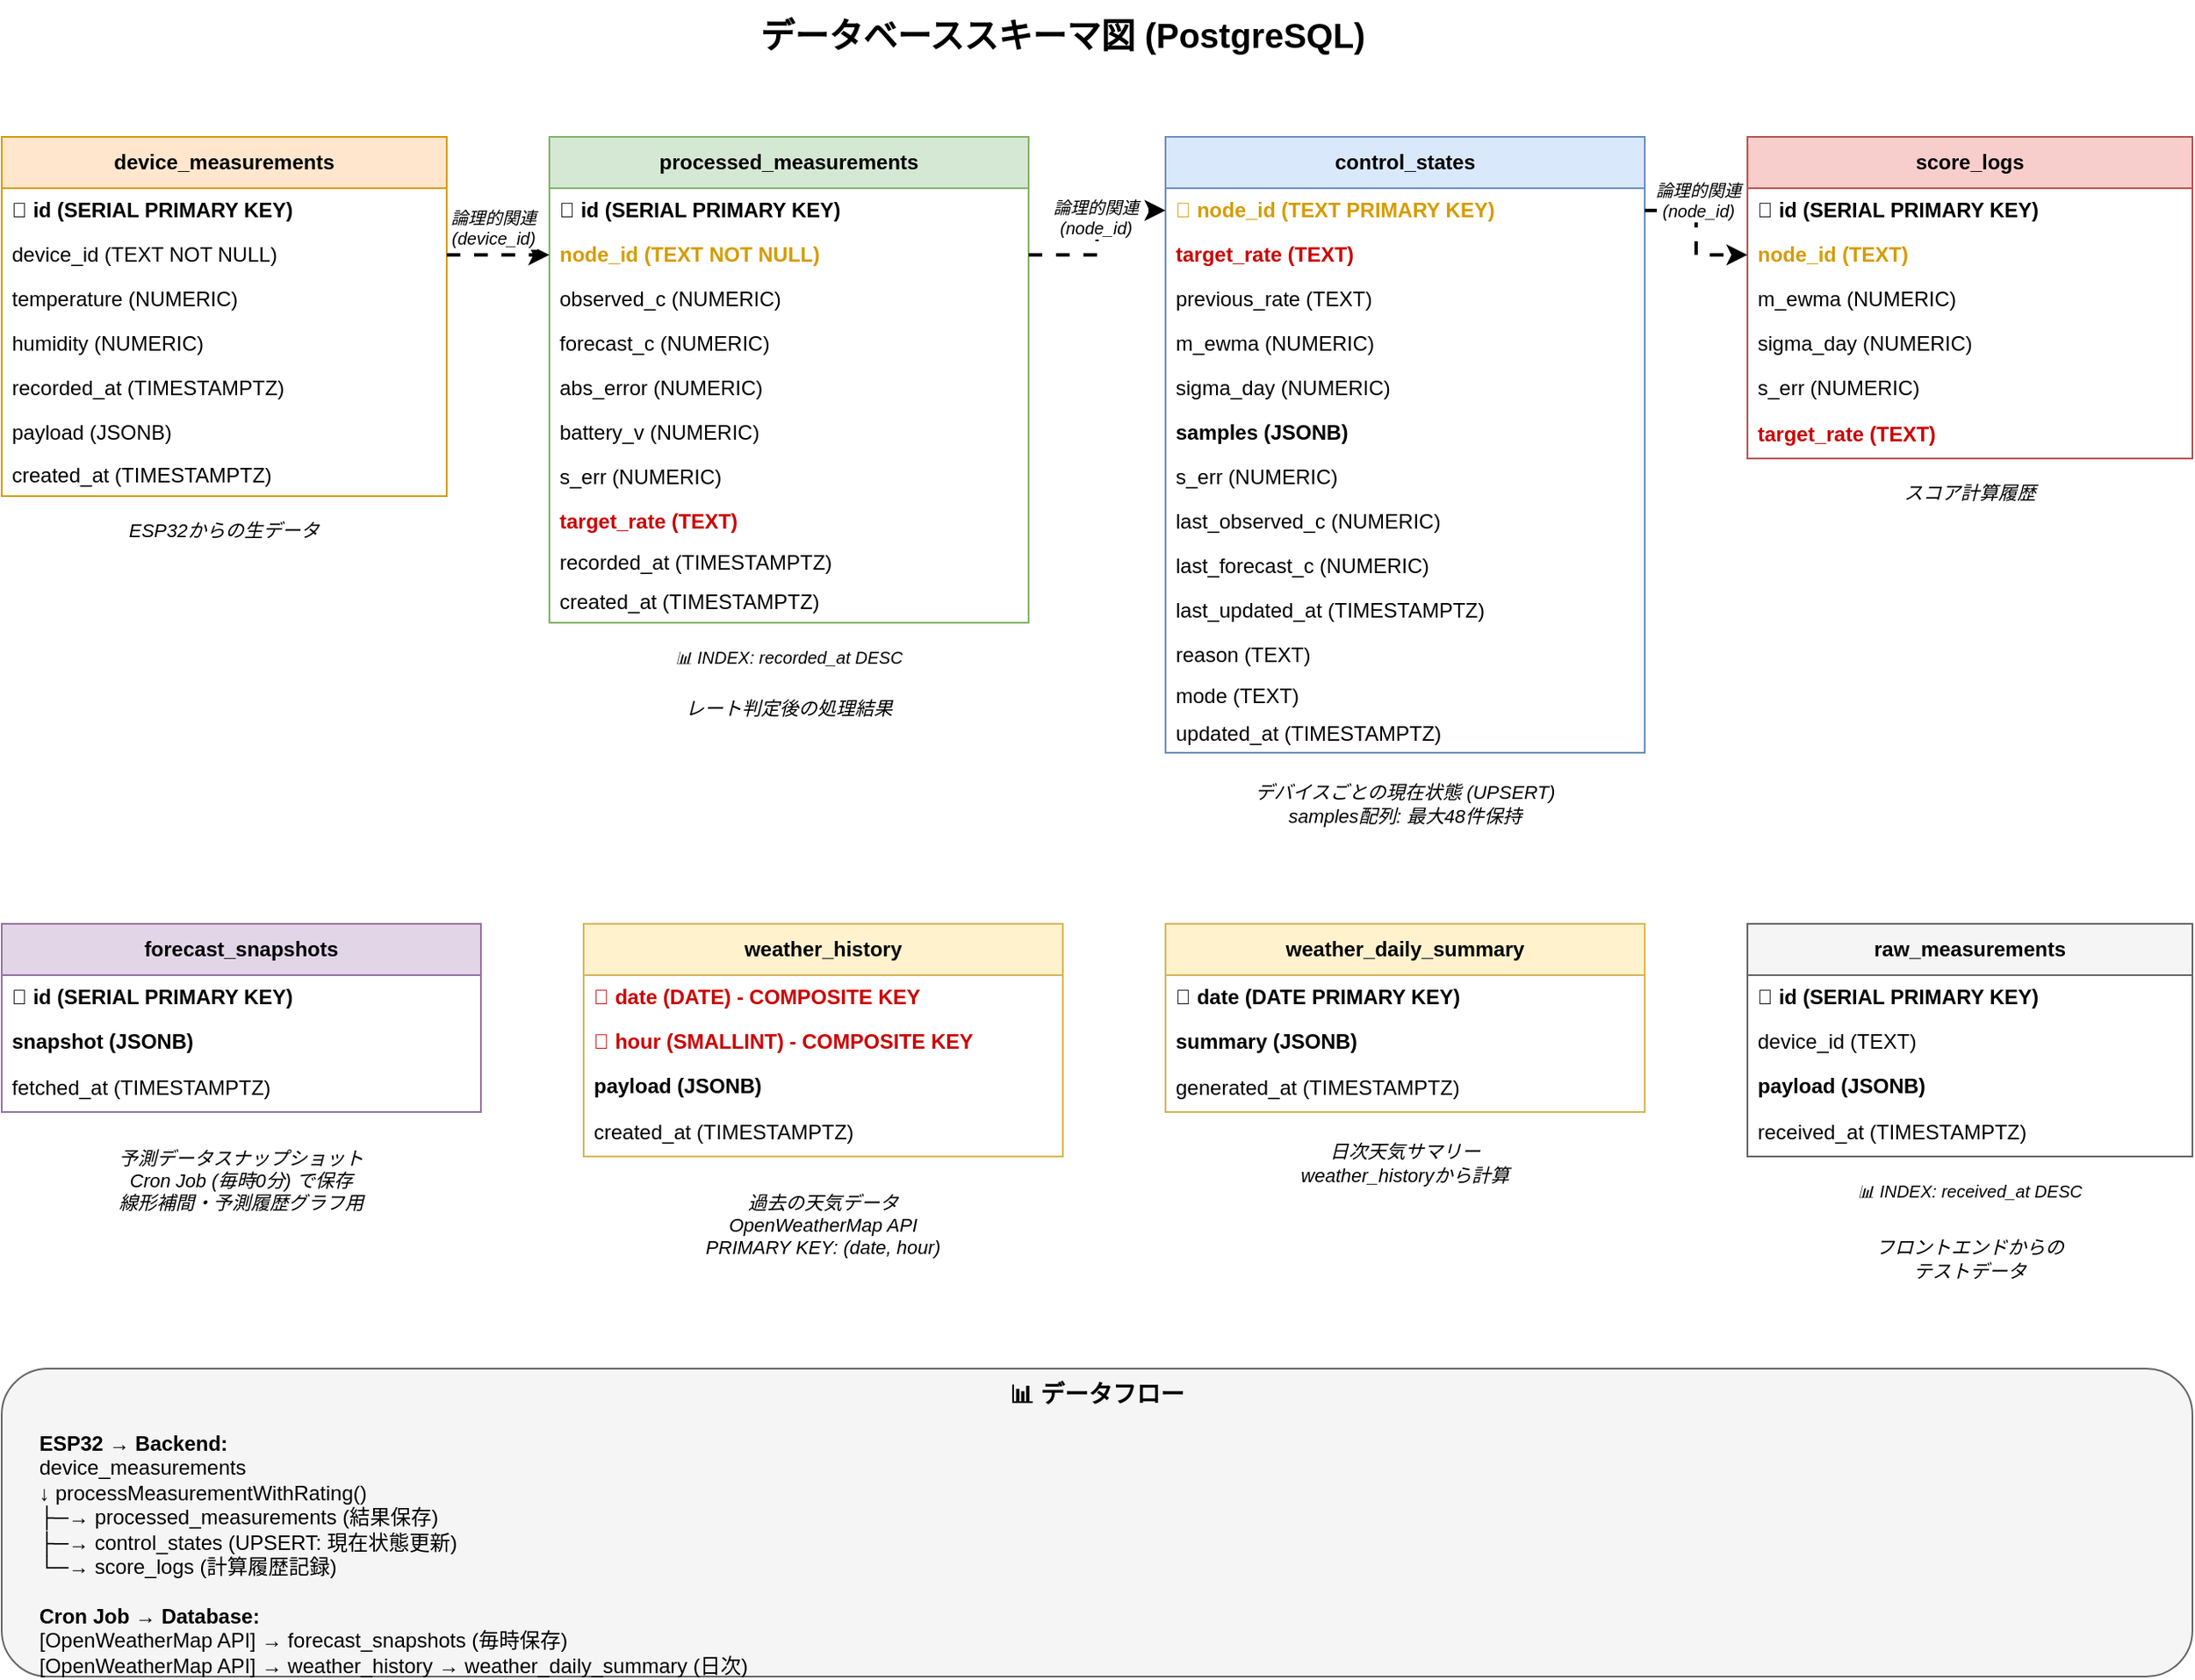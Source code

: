 <mxfile version="24.0.0">
  <diagram name="Database Schema" id="database-schema">
    <mxGraphModel dx="1422" dy="1400" grid="1" gridSize="10" guides="1" tooltips="1" connect="1" arrows="1" fold="1" page="1" pageScale="1" pageWidth="1400" pageHeight="1200">
      <root>
        <mxCell id="0"/>
        <mxCell id="1" parent="0"/>

        <!-- Title -->
        <mxCell id="title" value="データベーススキーマ図 (PostgreSQL)" style="text;html=1;strokeColor=none;fillColor=none;align=center;verticalAlign=middle;whiteSpace=wrap;rounded=0;fontSize=20;fontStyle=1" vertex="1" parent="1">
          <mxGeometry x="450" y="20" width="500" height="40" as="geometry"/>
        </mxCell>

        <!-- device_measurements -->
        <mxCell id="table1" value="&lt;b&gt;device_measurements&lt;/b&gt;" style="swimlane;fontStyle=1;childLayout=stackLayout;horizontal=1;startSize=30;horizontalStack=0;resizeParent=1;resizeParentMax=0;resizeLast=0;collapsible=1;marginBottom=0;whiteSpace=wrap;html=1;fillColor=#ffe6cc;strokeColor=#d79b00;" vertex="1" parent="1">
          <mxGeometry x="80" y="100" width="260" height="210" as="geometry"/>
        </mxCell>
        <mxCell id="table1-col1" value="🔑 id (SERIAL PRIMARY KEY)" style="text;strokeColor=none;fillColor=none;align=left;verticalAlign=middle;spacingLeft=4;spacingRight=4;overflow=hidden;points=[[0,0.5],[1,0.5]];portConstraint=eastwest;rotatable=0;whiteSpace=wrap;html=1;fontStyle=1" vertex="1" parent="table1">
          <mxGeometry y="30" width="260" height="26" as="geometry"/>
        </mxCell>
        <mxCell id="table1-col2" value="device_id (TEXT NOT NULL)" style="text;strokeColor=none;fillColor=none;align=left;verticalAlign=middle;spacingLeft=4;spacingRight=4;overflow=hidden;points=[[0,0.5],[1,0.5]];portConstraint=eastwest;rotatable=0;whiteSpace=wrap;html=1;" vertex="1" parent="table1">
          <mxGeometry y="56" width="260" height="26" as="geometry"/>
        </mxCell>
        <mxCell id="table1-col3" value="temperature (NUMERIC)" style="text;strokeColor=none;fillColor=none;align=left;verticalAlign=middle;spacingLeft=4;spacingRight=4;overflow=hidden;points=[[0,0.5],[1,0.5]];portConstraint=eastwest;rotatable=0;whiteSpace=wrap;html=1;" vertex="1" parent="table1">
          <mxGeometry y="82" width="260" height="26" as="geometry"/>
        </mxCell>
        <mxCell id="table1-col4" value="humidity (NUMERIC)" style="text;strokeColor=none;fillColor=none;align=left;verticalAlign=middle;spacingLeft=4;spacingRight=4;overflow=hidden;points=[[0,0.5],[1,0.5]];portConstraint=eastwest;rotatable=0;whiteSpace=wrap;html=1;" vertex="1" parent="table1">
          <mxGeometry y="108" width="260" height="26" as="geometry"/>
        </mxCell>
        <mxCell id="table1-col5" value="recorded_at (TIMESTAMPTZ)" style="text;strokeColor=none;fillColor=none;align=left;verticalAlign=middle;spacingLeft=4;spacingRight=4;overflow=hidden;points=[[0,0.5],[1,0.5]];portConstraint=eastwest;rotatable=0;whiteSpace=wrap;html=1;" vertex="1" parent="table1">
          <mxGeometry y="134" width="260" height="26" as="geometry"/>
        </mxCell>
        <mxCell id="table1-col6" value="payload (JSONB)" style="text;strokeColor=none;fillColor=none;align=left;verticalAlign=middle;spacingLeft=4;spacingRight=4;overflow=hidden;points=[[0,0.5],[1,0.5]];portConstraint=eastwest;rotatable=0;whiteSpace=wrap;html=1;" vertex="1" parent="table1">
          <mxGeometry y="160" width="260" height="26" as="geometry"/>
        </mxCell>
        <mxCell id="table1-col7" value="created_at (TIMESTAMPTZ)" style="text;strokeColor=none;fillColor=none;align=left;verticalAlign=middle;spacingLeft=4;spacingRight=4;overflow=hidden;points=[[0,0.5],[1,0.5]];portConstraint=eastwest;rotatable=0;whiteSpace=wrap;html=1;" vertex="1" parent="table1">
          <mxGeometry y="186" width="260" height="24" as="geometry"/>
        </mxCell>
        <mxCell id="table1-note" value="ESP32からの生データ" style="text;html=1;strokeColor=none;fillColor=none;align=center;verticalAlign=middle;whiteSpace=wrap;rounded=0;fontSize=11;fontStyle=2" vertex="1" parent="1">
          <mxGeometry x="130" y="320" width="160" height="20" as="geometry"/>
        </mxCell>

        <!-- processed_measurements -->
        <mxCell id="table2" value="&lt;b&gt;processed_measurements&lt;/b&gt;" style="swimlane;fontStyle=1;childLayout=stackLayout;horizontal=1;startSize=30;horizontalStack=0;resizeParent=1;resizeParentMax=0;resizeLast=0;collapsible=1;marginBottom=0;whiteSpace=wrap;html=1;fillColor=#d5e8d4;strokeColor=#82b366;" vertex="1" parent="1">
          <mxGeometry x="400" y="100" width="280" height="284" as="geometry"/>
        </mxCell>
        <mxCell id="table2-col1" value="🔑 id (SERIAL PRIMARY KEY)" style="text;strokeColor=none;fillColor=none;align=left;verticalAlign=middle;spacingLeft=4;spacingRight=4;overflow=hidden;points=[[0,0.5],[1,0.5]];portConstraint=eastwest;rotatable=0;whiteSpace=wrap;html=1;fontStyle=1" vertex="1" parent="table2">
          <mxGeometry y="30" width="280" height="26" as="geometry"/>
        </mxCell>
        <mxCell id="table2-col2" value="node_id (TEXT NOT NULL)" style="text;strokeColor=none;fillColor=none;align=left;verticalAlign=middle;spacingLeft=4;spacingRight=4;overflow=hidden;points=[[0,0.5],[1,0.5]];portConstraint=eastwest;rotatable=0;whiteSpace=wrap;html=1;fontColor=#d79b00;fontStyle=1" vertex="1" parent="table2">
          <mxGeometry y="56" width="280" height="26" as="geometry"/>
        </mxCell>
        <mxCell id="table2-col3" value="observed_c (NUMERIC)" style="text;strokeColor=none;fillColor=none;align=left;verticalAlign=middle;spacingLeft=4;spacingRight=4;overflow=hidden;points=[[0,0.5],[1,0.5]];portConstraint=eastwest;rotatable=0;whiteSpace=wrap;html=1;" vertex="1" parent="table2">
          <mxGeometry y="82" width="280" height="26" as="geometry"/>
        </mxCell>
        <mxCell id="table2-col4" value="forecast_c (NUMERIC)" style="text;strokeColor=none;fillColor=none;align=left;verticalAlign=middle;spacingLeft=4;spacingRight=4;overflow=hidden;points=[[0,0.5],[1,0.5]];portConstraint=eastwest;rotatable=0;whiteSpace=wrap;html=1;" vertex="1" parent="table2">
          <mxGeometry y="108" width="280" height="26" as="geometry"/>
        </mxCell>
        <mxCell id="table2-col5" value="abs_error (NUMERIC)" style="text;strokeColor=none;fillColor=none;align=left;verticalAlign=middle;spacingLeft=4;spacingRight=4;overflow=hidden;points=[[0,0.5],[1,0.5]];portConstraint=eastwest;rotatable=0;whiteSpace=wrap;html=1;" vertex="1" parent="table2">
          <mxGeometry y="134" width="280" height="26" as="geometry"/>
        </mxCell>
        <mxCell id="table2-col6" value="battery_v (NUMERIC)" style="text;strokeColor=none;fillColor=none;align=left;verticalAlign=middle;spacingLeft=4;spacingRight=4;overflow=hidden;points=[[0,0.5],[1,0.5]];portConstraint=eastwest;rotatable=0;whiteSpace=wrap;html=1;" vertex="1" parent="table2">
          <mxGeometry y="160" width="280" height="26" as="geometry"/>
        </mxCell>
        <mxCell id="table2-col7" value="s_err (NUMERIC)" style="text;strokeColor=none;fillColor=none;align=left;verticalAlign=middle;spacingLeft=4;spacingRight=4;overflow=hidden;points=[[0,0.5],[1,0.5]];portConstraint=eastwest;rotatable=0;whiteSpace=wrap;html=1;" vertex="1" parent="table2">
          <mxGeometry y="186" width="280" height="26" as="geometry"/>
        </mxCell>
        <mxCell id="table2-col8" value="target_rate (TEXT)" style="text;strokeColor=none;fillColor=none;align=left;verticalAlign=middle;spacingLeft=4;spacingRight=4;overflow=hidden;points=[[0,0.5],[1,0.5]];portConstraint=eastwest;rotatable=0;whiteSpace=wrap;html=1;fontColor=#CC0000;fontStyle=1" vertex="1" parent="table2">
          <mxGeometry y="212" width="280" height="26" as="geometry"/>
        </mxCell>
        <mxCell id="table2-col9" value="recorded_at (TIMESTAMPTZ)" style="text;strokeColor=none;fillColor=none;align=left;verticalAlign=middle;spacingLeft=4;spacingRight=4;overflow=hidden;points=[[0,0.5],[1,0.5]];portConstraint=eastwest;rotatable=0;whiteSpace=wrap;html=1;" vertex="1" parent="table2">
          <mxGeometry y="238" width="280" height="22" as="geometry"/>
        </mxCell>
        <mxCell id="table2-col10" value="created_at (TIMESTAMPTZ)" style="text;strokeColor=none;fillColor=none;align=left;verticalAlign=middle;spacingLeft=4;spacingRight=4;overflow=hidden;points=[[0,0.5],[1,0.5]];portConstraint=eastwest;rotatable=0;whiteSpace=wrap;html=1;" vertex="1" parent="table2">
          <mxGeometry y="260" width="280" height="24" as="geometry"/>
        </mxCell>
        <mxCell id="table2-index" value="📊 INDEX: recorded_at DESC" style="text;html=1;strokeColor=none;fillColor=none;align=center;verticalAlign=middle;whiteSpace=wrap;rounded=0;fontSize=10;fontStyle=2" vertex="1" parent="1">
          <mxGeometry x="450" y="394" width="180" height="20" as="geometry"/>
        </mxCell>
        <mxCell id="table2-note" value="レート判定後の処理結果" style="text;html=1;strokeColor=none;fillColor=none;align=center;verticalAlign=middle;whiteSpace=wrap;rounded=0;fontSize=11;fontStyle=2" vertex="1" parent="1">
          <mxGeometry x="470" y="424" width="140" height="20" as="geometry"/>
        </mxCell>

        <!-- control_states -->
        <mxCell id="table3" value="&lt;b&gt;control_states&lt;/b&gt;" style="swimlane;fontStyle=1;childLayout=stackLayout;horizontal=1;startSize=30;horizontalStack=0;resizeParent=1;resizeParentMax=0;resizeLast=0;collapsible=1;marginBottom=0;whiteSpace=wrap;html=1;fillColor=#dae8fc;strokeColor=#6c8ebf;" vertex="1" parent="1">
          <mxGeometry x="760" y="100" width="280" height="360" as="geometry"/>
        </mxCell>
        <mxCell id="table3-col1" value="🔑 node_id (TEXT PRIMARY KEY)" style="text;strokeColor=none;fillColor=none;align=left;verticalAlign=middle;spacingLeft=4;spacingRight=4;overflow=hidden;points=[[0,0.5],[1,0.5]];portConstraint=eastwest;rotatable=0;whiteSpace=wrap;html=1;fontStyle=1;fontColor=#d79b00;" vertex="1" parent="table3">
          <mxGeometry y="30" width="280" height="26" as="geometry"/>
        </mxCell>
        <mxCell id="table3-col2" value="target_rate (TEXT)" style="text;strokeColor=none;fillColor=none;align=left;verticalAlign=middle;spacingLeft=4;spacingRight=4;overflow=hidden;points=[[0,0.5],[1,0.5]];portConstraint=eastwest;rotatable=0;whiteSpace=wrap;html=1;fontColor=#CC0000;fontStyle=1" vertex="1" parent="table3">
          <mxGeometry y="56" width="280" height="26" as="geometry"/>
        </mxCell>
        <mxCell id="table3-col3" value="previous_rate (TEXT)" style="text;strokeColor=none;fillColor=none;align=left;verticalAlign=middle;spacingLeft=4;spacingRight=4;overflow=hidden;points=[[0,0.5],[1,0.5]];portConstraint=eastwest;rotatable=0;whiteSpace=wrap;html=1;" vertex="1" parent="table3">
          <mxGeometry y="82" width="280" height="26" as="geometry"/>
        </mxCell>
        <mxCell id="table3-col4" value="m_ewma (NUMERIC)" style="text;strokeColor=none;fillColor=none;align=left;verticalAlign=middle;spacingLeft=4;spacingRight=4;overflow=hidden;points=[[0,0.5],[1,0.5]];portConstraint=eastwest;rotatable=0;whiteSpace=wrap;html=1;" vertex="1" parent="table3">
          <mxGeometry y="108" width="280" height="26" as="geometry"/>
        </mxCell>
        <mxCell id="table3-col5" value="sigma_day (NUMERIC)" style="text;strokeColor=none;fillColor=none;align=left;verticalAlign=middle;spacingLeft=4;spacingRight=4;overflow=hidden;points=[[0,0.5],[1,0.5]];portConstraint=eastwest;rotatable=0;whiteSpace=wrap;html=1;" vertex="1" parent="table3">
          <mxGeometry y="134" width="280" height="26" as="geometry"/>
        </mxCell>
        <mxCell id="table3-col6" value="samples (JSONB)" style="text;strokeColor=none;fillColor=none;align=left;verticalAlign=middle;spacingLeft=4;spacingRight=4;overflow=hidden;points=[[0,0.5],[1,0.5]];portConstraint=eastwest;rotatable=0;whiteSpace=wrap;html=1;fontStyle=1" vertex="1" parent="table3">
          <mxGeometry y="160" width="280" height="26" as="geometry"/>
        </mxCell>
        <mxCell id="table3-col7" value="s_err (NUMERIC)" style="text;strokeColor=none;fillColor=none;align=left;verticalAlign=middle;spacingLeft=4;spacingRight=4;overflow=hidden;points=[[0,0.5],[1,0.5]];portConstraint=eastwest;rotatable=0;whiteSpace=wrap;html=1;" vertex="1" parent="table3">
          <mxGeometry y="186" width="280" height="26" as="geometry"/>
        </mxCell>
        <mxCell id="table3-col8" value="last_observed_c (NUMERIC)" style="text;strokeColor=none;fillColor=none;align=left;verticalAlign=middle;spacingLeft=4;spacingRight=4;overflow=hidden;points=[[0,0.5],[1,0.5]];portConstraint=eastwest;rotatable=0;whiteSpace=wrap;html=1;" vertex="1" parent="table3">
          <mxGeometry y="212" width="280" height="26" as="geometry"/>
        </mxCell>
        <mxCell id="table3-col9" value="last_forecast_c (NUMERIC)" style="text;strokeColor=none;fillColor=none;align=left;verticalAlign=middle;spacingLeft=4;spacingRight=4;overflow=hidden;points=[[0,0.5],[1,0.5]];portConstraint=eastwest;rotatable=0;whiteSpace=wrap;html=1;" vertex="1" parent="table3">
          <mxGeometry y="238" width="280" height="26" as="geometry"/>
        </mxCell>
        <mxCell id="table3-col10" value="last_updated_at (TIMESTAMPTZ)" style="text;strokeColor=none;fillColor=none;align=left;verticalAlign=middle;spacingLeft=4;spacingRight=4;overflow=hidden;points=[[0,0.5],[1,0.5]];portConstraint=eastwest;rotatable=0;whiteSpace=wrap;html=1;" vertex="1" parent="table3">
          <mxGeometry y="264" width="280" height="26" as="geometry"/>
        </mxCell>
        <mxCell id="table3-col11" value="reason (TEXT)" style="text;strokeColor=none;fillColor=none;align=left;verticalAlign=middle;spacingLeft=4;spacingRight=4;overflow=hidden;points=[[0,0.5],[1,0.5]];portConstraint=eastwest;rotatable=0;whiteSpace=wrap;html=1;" vertex="1" parent="table3">
          <mxGeometry y="290" width="280" height="26" as="geometry"/>
        </mxCell>
        <mxCell id="table3-col12" value="mode (TEXT)" style="text;strokeColor=none;fillColor=none;align=left;verticalAlign=middle;spacingLeft=4;spacingRight=4;overflow=hidden;points=[[0,0.5],[1,0.5]];portConstraint=eastwest;rotatable=0;whiteSpace=wrap;html=1;" vertex="1" parent="table3">
          <mxGeometry y="316" width="280" height="22" as="geometry"/>
        </mxCell>
        <mxCell id="table3-col13" value="updated_at (TIMESTAMPTZ)" style="text;strokeColor=none;fillColor=none;align=left;verticalAlign=middle;spacingLeft=4;spacingRight=4;overflow=hidden;points=[[0,0.5],[1,0.5]];portConstraint=eastwest;rotatable=0;whiteSpace=wrap;html=1;" vertex="1" parent="table3">
          <mxGeometry y="338" width="280" height="22" as="geometry"/>
        </mxCell>
        <mxCell id="table3-note" value="デバイスごとの現在状態 (UPSERT)&lt;br&gt;samples配列: 最大48件保持" style="text;html=1;strokeColor=none;fillColor=none;align=center;verticalAlign=middle;whiteSpace=wrap;rounded=0;fontSize=11;fontStyle=2" vertex="1" parent="1">
          <mxGeometry x="790" y="470" width="220" height="40" as="geometry"/>
        </mxCell>

        <!-- score_logs -->
        <mxCell id="table4" value="&lt;b&gt;score_logs&lt;/b&gt;" style="swimlane;fontStyle=1;childLayout=stackLayout;horizontal=1;startSize=30;horizontalStack=0;resizeParent=1;resizeParentMax=0;resizeLast=0;collapsible=1;marginBottom=0;whiteSpace=wrap;html=1;fillColor=#f8cecc;strokeColor=#b85450;" vertex="1" parent="1">
          <mxGeometry x="1100" y="100" width="260" height="188" as="geometry"/>
        </mxCell>
        <mxCell id="table4-col1" value="🔑 id (SERIAL PRIMARY KEY)" style="text;strokeColor=none;fillColor=none;align=left;verticalAlign=middle;spacingLeft=4;spacingRight=4;overflow=hidden;points=[[0,0.5],[1,0.5]];portConstraint=eastwest;rotatable=0;whiteSpace=wrap;html=1;fontStyle=1" vertex="1" parent="table4">
          <mxGeometry y="30" width="260" height="26" as="geometry"/>
        </mxCell>
        <mxCell id="table4-col2" value="node_id (TEXT)" style="text;strokeColor=none;fillColor=none;align=left;verticalAlign=middle;spacingLeft=4;spacingRight=4;overflow=hidden;points=[[0,0.5],[1,0.5]];portConstraint=eastwest;rotatable=0;whiteSpace=wrap;html=1;fontColor=#d79b00;fontStyle=1" vertex="1" parent="table4">
          <mxGeometry y="56" width="260" height="26" as="geometry"/>
        </mxCell>
        <mxCell id="table4-col3" value="m_ewma (NUMERIC)" style="text;strokeColor=none;fillColor=none;align=left;verticalAlign=middle;spacingLeft=4;spacingRight=4;overflow=hidden;points=[[0,0.5],[1,0.5]];portConstraint=eastwest;rotatable=0;whiteSpace=wrap;html=1;" vertex="1" parent="table4">
          <mxGeometry y="82" width="260" height="26" as="geometry"/>
        </mxCell>
        <mxCell id="table4-col4" value="sigma_day (NUMERIC)" style="text;strokeColor=none;fillColor=none;align=left;verticalAlign=middle;spacingLeft=4;spacingRight=4;overflow=hidden;points=[[0,0.5],[1,0.5]];portConstraint=eastwest;rotatable=0;whiteSpace=wrap;html=1;" vertex="1" parent="table4">
          <mxGeometry y="108" width="260" height="26" as="geometry"/>
        </mxCell>
        <mxCell id="table4-col5" value="s_err (NUMERIC)" style="text;strokeColor=none;fillColor=none;align=left;verticalAlign=middle;spacingLeft=4;spacingRight=4;overflow=hidden;points=[[0,0.5],[1,0.5]];portConstraint=eastwest;rotatable=0;whiteSpace=wrap;html=1;" vertex="1" parent="table4">
          <mxGeometry y="134" width="260" height="26" as="geometry"/>
        </mxCell>
        <mxCell id="table4-col6" value="target_rate (TEXT)" style="text;strokeColor=none;fillColor=none;align=left;verticalAlign=middle;spacingLeft=4;spacingRight=4;overflow=hidden;points=[[0,0.5],[1,0.5]];portConstraint=eastwest;rotatable=0;whiteSpace=wrap;html=1;fontColor=#CC0000;fontStyle=1" vertex="1" parent="table4">
          <mxGeometry y="160" width="260" height="28" as="geometry"/>
        </mxCell>
        <mxCell id="table4-note" value="スコア計算履歴" style="text;html=1;strokeColor=none;fillColor=none;align=center;verticalAlign=middle;whiteSpace=wrap;rounded=0;fontSize=11;fontStyle=2" vertex="1" parent="1">
          <mxGeometry x="1150" y="298" width="160" height="20" as="geometry"/>
        </mxCell>

        <!-- forecast_snapshots -->
        <mxCell id="table5" value="&lt;b&gt;forecast_snapshots&lt;/b&gt;" style="swimlane;fontStyle=1;childLayout=stackLayout;horizontal=1;startSize=30;horizontalStack=0;resizeParent=1;resizeParentMax=0;resizeLast=0;collapsible=1;marginBottom=0;whiteSpace=wrap;html=1;fillColor=#e1d5e7;strokeColor=#9673a6;" vertex="1" parent="1">
          <mxGeometry x="80" y="560" width="280" height="110" as="geometry"/>
        </mxCell>
        <mxCell id="table5-col1" value="🔑 id (SERIAL PRIMARY KEY)" style="text;strokeColor=none;fillColor=none;align=left;verticalAlign=middle;spacingLeft=4;spacingRight=4;overflow=hidden;points=[[0,0.5],[1,0.5]];portConstraint=eastwest;rotatable=0;whiteSpace=wrap;html=1;fontStyle=1" vertex="1" parent="table5">
          <mxGeometry y="30" width="280" height="26" as="geometry"/>
        </mxCell>
        <mxCell id="table5-col2" value="snapshot (JSONB)" style="text;strokeColor=none;fillColor=none;align=left;verticalAlign=middle;spacingLeft=4;spacingRight=4;overflow=hidden;points=[[0,0.5],[1,0.5]];portConstraint=eastwest;rotatable=0;whiteSpace=wrap;html=1;fontStyle=1" vertex="1" parent="table5">
          <mxGeometry y="56" width="280" height="26" as="geometry"/>
        </mxCell>
        <mxCell id="table5-col3" value="fetched_at (TIMESTAMPTZ)" style="text;strokeColor=none;fillColor=none;align=left;verticalAlign=middle;spacingLeft=4;spacingRight=4;overflow=hidden;points=[[0,0.5],[1,0.5]];portConstraint=eastwest;rotatable=0;whiteSpace=wrap;html=1;" vertex="1" parent="table5">
          <mxGeometry y="82" width="280" height="28" as="geometry"/>
        </mxCell>
        <mxCell id="table5-note" value="予測データスナップショット&lt;br&gt;Cron Job (毎時0分) で保存&lt;br&gt;線形補間・予測履歴グラフ用" style="text;html=1;strokeColor=none;fillColor=none;align=center;verticalAlign=middle;whiteSpace=wrap;rounded=0;fontSize=11;fontStyle=2" vertex="1" parent="1">
          <mxGeometry x="110" y="680" width="220" height="60" as="geometry"/>
        </mxCell>

        <!-- weather_history -->
        <mxCell id="table6" value="&lt;b&gt;weather_history&lt;/b&gt;" style="swimlane;fontStyle=1;childLayout=stackLayout;horizontal=1;startSize=30;horizontalStack=0;resizeParent=1;resizeParentMax=0;resizeLast=0;collapsible=1;marginBottom=0;whiteSpace=wrap;html=1;fillColor=#fff2cc;strokeColor=#d6b656;" vertex="1" parent="1">
          <mxGeometry x="420" y="560" width="280" height="136" as="geometry"/>
        </mxCell>
        <mxCell id="table6-col1" value="🔑 date (DATE) - COMPOSITE KEY" style="text;strokeColor=none;fillColor=none;align=left;verticalAlign=middle;spacingLeft=4;spacingRight=4;overflow=hidden;points=[[0,0.5],[1,0.5]];portConstraint=eastwest;rotatable=0;whiteSpace=wrap;html=1;fontStyle=1;fontColor=#CC0000;" vertex="1" parent="table6">
          <mxGeometry y="30" width="280" height="26" as="geometry"/>
        </mxCell>
        <mxCell id="table6-col2" value="🔑 hour (SMALLINT) - COMPOSITE KEY" style="text;strokeColor=none;fillColor=none;align=left;verticalAlign=middle;spacingLeft=4;spacingRight=4;overflow=hidden;points=[[0,0.5],[1,0.5]];portConstraint=eastwest;rotatable=0;whiteSpace=wrap;html=1;fontStyle=1;fontColor=#CC0000;" vertex="1" parent="table6">
          <mxGeometry y="56" width="280" height="26" as="geometry"/>
        </mxCell>
        <mxCell id="table6-col3" value="payload (JSONB)" style="text;strokeColor=none;fillColor=none;align=left;verticalAlign=middle;spacingLeft=4;spacingRight=4;overflow=hidden;points=[[0,0.5],[1,0.5]];portConstraint=eastwest;rotatable=0;whiteSpace=wrap;html=1;fontStyle=1" vertex="1" parent="table6">
          <mxGeometry y="82" width="280" height="26" as="geometry"/>
        </mxCell>
        <mxCell id="table6-col4" value="created_at (TIMESTAMPTZ)" style="text;strokeColor=none;fillColor=none;align=left;verticalAlign=middle;spacingLeft=4;spacingRight=4;overflow=hidden;points=[[0,0.5],[1,0.5]];portConstraint=eastwest;rotatable=0;whiteSpace=wrap;html=1;" vertex="1" parent="table6">
          <mxGeometry y="108" width="280" height="28" as="geometry"/>
        </mxCell>
        <mxCell id="table6-note" value="過去の天気データ&lt;br&gt;OpenWeatherMap API&lt;br&gt;PRIMARY KEY: (date, hour)" style="text;html=1;strokeColor=none;fillColor=none;align=center;verticalAlign=middle;whiteSpace=wrap;rounded=0;fontSize=11;fontStyle=2" vertex="1" parent="1">
          <mxGeometry x="470" y="706" width="180" height="60" as="geometry"/>
        </mxCell>

        <!-- weather_daily_summary -->
        <mxCell id="table7" value="&lt;b&gt;weather_daily_summary&lt;/b&gt;" style="swimlane;fontStyle=1;childLayout=stackLayout;horizontal=1;startSize=30;horizontalStack=0;resizeParent=1;resizeParentMax=0;resizeLast=0;collapsible=1;marginBottom=0;whiteSpace=wrap;html=1;fillColor=#fff2cc;strokeColor=#d6b656;" vertex="1" parent="1">
          <mxGeometry x="760" y="560" width="280" height="110" as="geometry"/>
        </mxCell>
        <mxCell id="table7-col1" value="🔑 date (DATE PRIMARY KEY)" style="text;strokeColor=none;fillColor=none;align=left;verticalAlign=middle;spacingLeft=4;spacingRight=4;overflow=hidden;points=[[0,0.5],[1,0.5]];portConstraint=eastwest;rotatable=0;whiteSpace=wrap;html=1;fontStyle=1" vertex="1" parent="table7">
          <mxGeometry y="30" width="280" height="26" as="geometry"/>
        </mxCell>
        <mxCell id="table7-col2" value="summary (JSONB)" style="text;strokeColor=none;fillColor=none;align=left;verticalAlign=middle;spacingLeft=4;spacingRight=4;overflow=hidden;points=[[0,0.5],[1,0.5]];portConstraint=eastwest;rotatable=0;whiteSpace=wrap;html=1;fontStyle=1" vertex="1" parent="table7">
          <mxGeometry y="56" width="280" height="26" as="geometry"/>
        </mxCell>
        <mxCell id="table7-col3" value="generated_at (TIMESTAMPTZ)" style="text;strokeColor=none;fillColor=none;align=left;verticalAlign=middle;spacingLeft=4;spacingRight=4;overflow=hidden;points=[[0,0.5],[1,0.5]];portConstraint=eastwest;rotatable=0;whiteSpace=wrap;html=1;" vertex="1" parent="table7">
          <mxGeometry y="82" width="280" height="28" as="geometry"/>
        </mxCell>
        <mxCell id="table7-note" value="日次天気サマリー&lt;br&gt;weather_historyから計算" style="text;html=1;strokeColor=none;fillColor=none;align=center;verticalAlign=middle;whiteSpace=wrap;rounded=0;fontSize=11;fontStyle=2" vertex="1" parent="1">
          <mxGeometry x="810" y="680" width="180" height="40" as="geometry"/>
        </mxCell>

        <!-- raw_measurements -->
        <mxCell id="table8" value="&lt;b&gt;raw_measurements&lt;/b&gt;" style="swimlane;fontStyle=1;childLayout=stackLayout;horizontal=1;startSize=30;horizontalStack=0;resizeParent=1;resizeParentMax=0;resizeLast=0;collapsible=1;marginBottom=0;whiteSpace=wrap;html=1;fillColor=#f5f5f5;strokeColor=#666666;" vertex="1" parent="1">
          <mxGeometry x="1100" y="560" width="260" height="136" as="geometry"/>
        </mxCell>
        <mxCell id="table8-col1" value="🔑 id (SERIAL PRIMARY KEY)" style="text;strokeColor=none;fillColor=none;align=left;verticalAlign=middle;spacingLeft=4;spacingRight=4;overflow=hidden;points=[[0,0.5],[1,0.5]];portConstraint=eastwest;rotatable=0;whiteSpace=wrap;html=1;fontStyle=1" vertex="1" parent="table8">
          <mxGeometry y="30" width="260" height="26" as="geometry"/>
        </mxCell>
        <mxCell id="table8-col2" value="device_id (TEXT)" style="text;strokeColor=none;fillColor=none;align=left;verticalAlign=middle;spacingLeft=4;spacingRight=4;overflow=hidden;points=[[0,0.5],[1,0.5]];portConstraint=eastwest;rotatable=0;whiteSpace=wrap;html=1;" vertex="1" parent="table8">
          <mxGeometry y="56" width="260" height="26" as="geometry"/>
        </mxCell>
        <mxCell id="table8-col3" value="payload (JSONB)" style="text;strokeColor=none;fillColor=none;align=left;verticalAlign=middle;spacingLeft=4;spacingRight=4;overflow=hidden;points=[[0,0.5],[1,0.5]];portConstraint=eastwest;rotatable=0;whiteSpace=wrap;html=1;fontStyle=1" vertex="1" parent="table8">
          <mxGeometry y="82" width="260" height="26" as="geometry"/>
        </mxCell>
        <mxCell id="table8-col4" value="received_at (TIMESTAMPTZ)" style="text;strokeColor=none;fillColor=none;align=left;verticalAlign=middle;spacingLeft=4;spacingRight=4;overflow=hidden;points=[[0,0.5],[1,0.5]];portConstraint=eastwest;rotatable=0;whiteSpace=wrap;html=1;" vertex="1" parent="table8">
          <mxGeometry y="108" width="260" height="28" as="geometry"/>
        </mxCell>
        <mxCell id="table8-index" value="📊 INDEX: received_at DESC" style="text;html=1;strokeColor=none;fillColor=none;align=center;verticalAlign=middle;whiteSpace=wrap;rounded=0;fontSize=10;fontStyle=2" vertex="1" parent="1">
          <mxGeometry x="1150" y="706" width="160" height="20" as="geometry"/>
        </mxCell>
        <mxCell id="table8-note" value="フロントエンドからの&lt;br&gt;テストデータ" style="text;html=1;strokeColor=none;fillColor=none;align=center;verticalAlign=middle;whiteSpace=wrap;rounded=0;fontSize=11;fontStyle=2" vertex="1" parent="1">
          <mxGeometry x="1150" y="736" width="160" height="40" as="geometry"/>
        </mxCell>

        <!-- Relationships -->
        <!-- device_measurements -> processed_measurements -->
        <mxCell id="rel1" style="edgeStyle=orthogonalEdgeStyle;rounded=0;orthogonalLoop=1;jettySize=auto;html=1;strokeWidth=2;fontSize=11;dashed=1;dashPattern=4 4;entryX=0;entryY=0.5;entryDx=0;entryDy=0;exitX=1;exitY=0.5;exitDx=0;exitDy=0;" edge="1" parent="1" source="table1-col2" target="table2-col2">
          <mxGeometry relative="1" as="geometry">
            <mxPoint x="340" y="170" as="sourcePoint"/>
            <mxPoint x="400" y="170" as="targetPoint"/>
          </mxGeometry>
        </mxCell>
        <mxCell id="rel1-label" value="論理的関連&lt;br&gt;(device_id)" style="edgeLabel;html=1;align=center;verticalAlign=middle;resizable=0;points=[];fontSize=10;fontStyle=2;labelBackgroundColor=#ffffff;" vertex="1" connectable="0" parent="rel1">
          <mxGeometry x="-0.1" y="1" relative="1" as="geometry">
            <mxPoint y="-15" as="offset"/>
          </mxGeometry>
        </mxCell>

        <!-- processed_measurements -> control_states -->
        <mxCell id="rel2" style="edgeStyle=orthogonalEdgeStyle;rounded=0;orthogonalLoop=1;jettySize=auto;html=1;strokeWidth=2;fontSize=11;dashed=1;dashPattern=4 4;entryX=0;entryY=0.5;entryDx=0;entryDy=0;exitX=1;exitY=0.5;exitDx=0;exitDy=0;" edge="1" parent="1" source="table2-col2" target="table3-col1">
          <mxGeometry relative="1" as="geometry">
            <mxPoint x="680" y="170" as="sourcePoint"/>
            <mxPoint x="760" y="170" as="targetPoint"/>
          </mxGeometry>
        </mxCell>
        <mxCell id="rel2-label" value="論理的関連&lt;br&gt;(node_id)" style="edgeLabel;html=1;align=center;verticalAlign=middle;resizable=0;points=[];fontSize=10;fontStyle=2;labelBackgroundColor=#ffffff;" vertex="1" connectable="0" parent="rel2">
          <mxGeometry x="-0.1" y="1" relative="1" as="geometry">
            <mxPoint y="-15" as="offset"/>
          </mxGeometry>
        </mxCell>

        <!-- control_states -> score_logs -->
        <mxCell id="rel3" style="edgeStyle=orthogonalEdgeStyle;rounded=0;orthogonalLoop=1;jettySize=auto;html=1;strokeWidth=2;fontSize=11;dashed=1;dashPattern=4 4;entryX=0;entryY=0.5;entryDx=0;entryDy=0;exitX=1;exitY=0.5;exitDx=0;exitDy=0;" edge="1" parent="1" source="table3-col1" target="table4-col2">
          <mxGeometry relative="1" as="geometry">
            <mxPoint x="1040" y="170" as="sourcePoint"/>
            <mxPoint x="1100" y="170" as="targetPoint"/>
          </mxGeometry>
        </mxCell>
        <mxCell id="rel3-label" value="論理的関連&lt;br&gt;(node_id)" style="edgeLabel;html=1;align=center;verticalAlign=middle;resizable=0;points=[];fontSize=10;fontStyle=2;labelBackgroundColor=#ffffff;" vertex="1" connectable="0" parent="rel3">
          <mxGeometry x="-0.1" y="1" relative="1" as="geometry">
            <mxPoint y="-15" as="offset"/>
          </mxGeometry>
        </mxCell>

        <!-- Data Flow Legend -->
        <mxCell id="flow-legend" value="&lt;b&gt;📊 データフロー&lt;/b&gt;" style="rounded=1;whiteSpace=wrap;html=1;fillColor=#f5f5f5;strokeColor=#666666;fontSize=14;align=center;verticalAlign=top;" vertex="1" parent="1">
          <mxGeometry x="80" y="820" width="1280" height="180" as="geometry"/>
        </mxCell>
        <mxCell id="flow-content" value="&lt;b&gt;ESP32 → Backend:&lt;/b&gt;&lt;br&gt;device_measurements&lt;br&gt;  ↓ processMeasurementWithRating()&lt;br&gt;  ├─→ processed_measurements (結果保存)&lt;br&gt;  ├─→ control_states (UPSERT: 現在状態更新)&lt;br&gt;  └─→ score_logs (計算履歴記録)&lt;br&gt;&lt;br&gt;&lt;b&gt;Cron Job → Database:&lt;/b&gt;&lt;br&gt;[OpenWeatherMap API] → forecast_snapshots (毎時保存)&lt;br&gt;[OpenWeatherMap API] → weather_history → weather_daily_summary (日次)" style="text;html=1;strokeColor=none;fillColor=none;align=left;verticalAlign=top;whiteSpace=wrap;rounded=0;fontSize=12;" vertex="1" parent="1">
          <mxGeometry x="100" y="850" width="1240" height="140" as="geometry"/>
        </mxCell>

      </root>
    </mxGraphModel>
  </diagram>
</mxfile>
